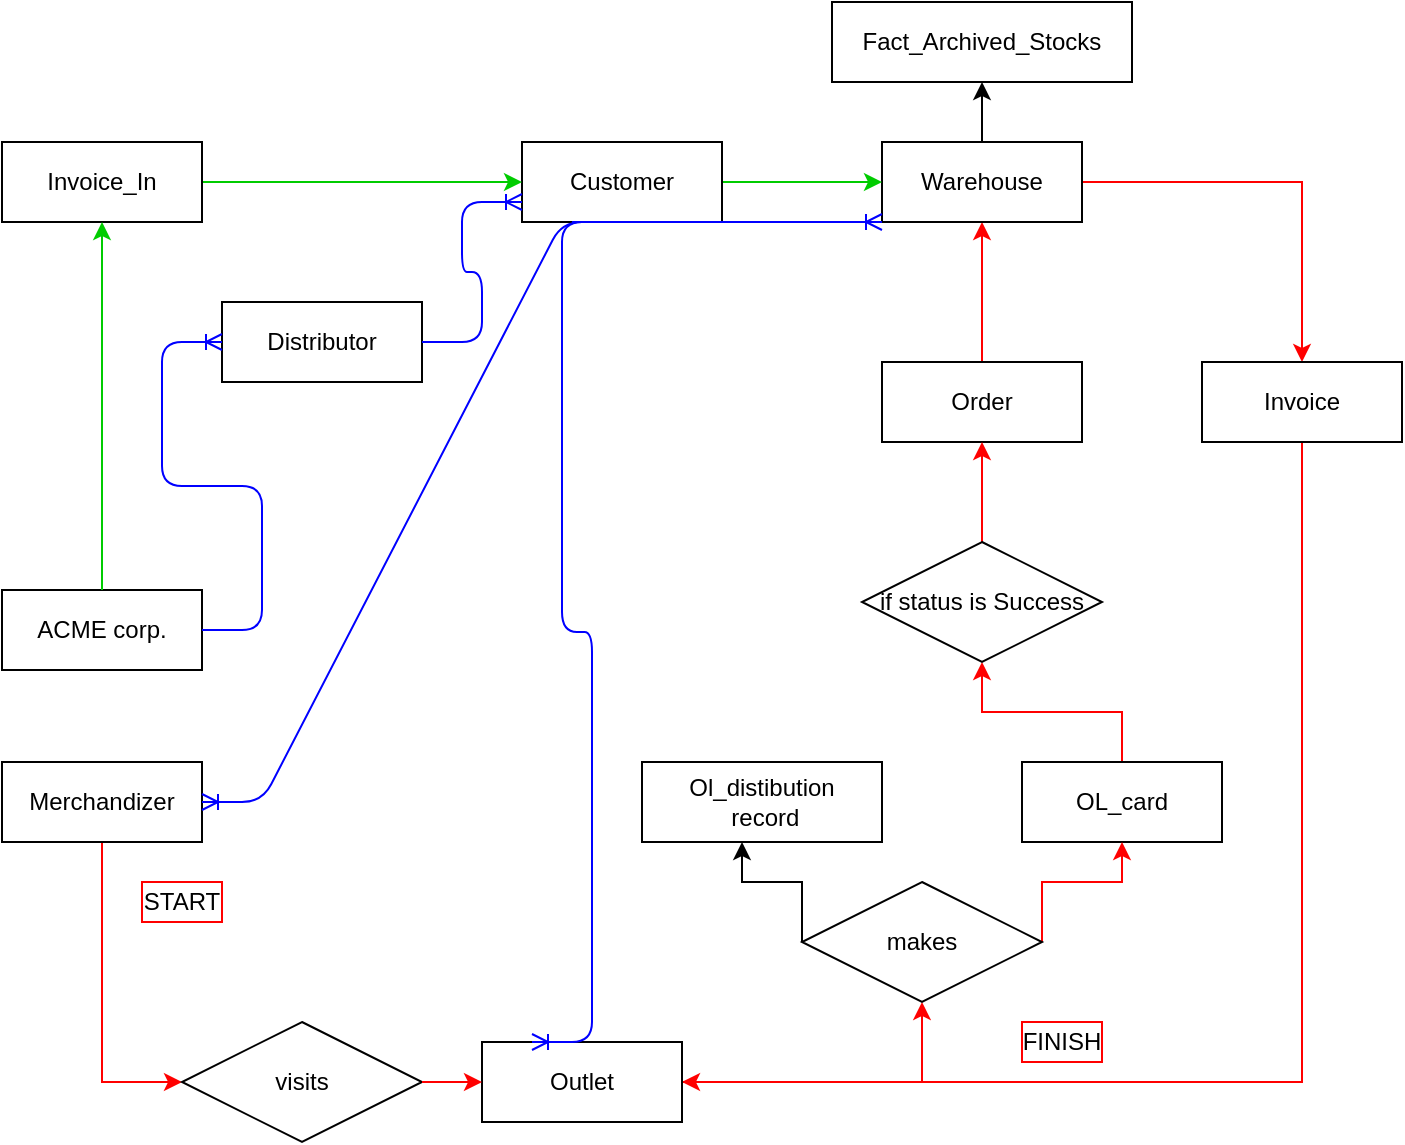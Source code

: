 <mxfile version="14.3.2" type="github">
  <diagram id="JMjEuMPmeqMpNCArE8yY" name="Page-1">
    <mxGraphModel dx="1369" dy="590" grid="1" gridSize="10" guides="1" tooltips="1" connect="1" arrows="1" fold="1" page="1" pageScale="1" pageWidth="1169" pageHeight="827" math="0" shadow="0">
      <root>
        <mxCell id="0" />
        <mxCell id="1" parent="0" />
        <mxCell id="2jDf2Qn6jchMJB45TgVY-1" value="" style="edgeStyle=orthogonalEdgeStyle;rounded=0;orthogonalLoop=1;jettySize=auto;html=1;strokeColor=#FF0000;entryX=0;entryY=0.5;entryDx=0;entryDy=0;" edge="1" parent="1" source="2jDf2Qn6jchMJB45TgVY-2" target="2jDf2Qn6jchMJB45TgVY-11">
          <mxGeometry relative="1" as="geometry">
            <Array as="points">
              <mxPoint x="60" y="640" />
            </Array>
          </mxGeometry>
        </mxCell>
        <mxCell id="2jDf2Qn6jchMJB45TgVY-2" value="Merchandizer" style="whiteSpace=wrap;html=1;align=center;" vertex="1" parent="1">
          <mxGeometry x="10" y="480" width="100" height="40" as="geometry" />
        </mxCell>
        <mxCell id="2jDf2Qn6jchMJB45TgVY-44" value="" style="edgeStyle=orthogonalEdgeStyle;rounded=0;orthogonalLoop=1;jettySize=auto;html=1;strokeColor=#FF0000;" edge="1" parent="1" source="2jDf2Qn6jchMJB45TgVY-5" target="2jDf2Qn6jchMJB45TgVY-15">
          <mxGeometry relative="1" as="geometry" />
        </mxCell>
        <mxCell id="2jDf2Qn6jchMJB45TgVY-5" value="OL_card" style="whiteSpace=wrap;html=1;align=center;" vertex="1" parent="1">
          <mxGeometry x="520" y="480" width="100" height="40" as="geometry" />
        </mxCell>
        <mxCell id="2jDf2Qn6jchMJB45TgVY-6" style="edgeStyle=orthogonalEdgeStyle;rounded=0;orthogonalLoop=1;jettySize=auto;html=1;entryX=0.5;entryY=1;entryDx=0;entryDy=0;strokeColor=#FF0000;" edge="1" parent="1" source="2jDf2Qn6jchMJB45TgVY-7" target="2jDf2Qn6jchMJB45TgVY-9">
          <mxGeometry relative="1" as="geometry" />
        </mxCell>
        <mxCell id="2jDf2Qn6jchMJB45TgVY-7" value="Order" style="whiteSpace=wrap;html=1;align=center;" vertex="1" parent="1">
          <mxGeometry x="450" y="280" width="100" height="40" as="geometry" />
        </mxCell>
        <mxCell id="2jDf2Qn6jchMJB45TgVY-8" style="edgeStyle=orthogonalEdgeStyle;rounded=0;orthogonalLoop=1;jettySize=auto;html=1;entryX=0.5;entryY=0;entryDx=0;entryDy=0;strokeColor=#FF0000;" edge="1" parent="1" source="2jDf2Qn6jchMJB45TgVY-9" target="2jDf2Qn6jchMJB45TgVY-22">
          <mxGeometry relative="1" as="geometry" />
        </mxCell>
        <mxCell id="2jDf2Qn6jchMJB45TgVY-47" value="" style="edgeStyle=orthogonalEdgeStyle;rounded=0;orthogonalLoop=1;jettySize=auto;html=1;strokeColor=#000000;" edge="1" parent="1" source="2jDf2Qn6jchMJB45TgVY-9" target="2jDf2Qn6jchMJB45TgVY-46">
          <mxGeometry relative="1" as="geometry" />
        </mxCell>
        <mxCell id="2jDf2Qn6jchMJB45TgVY-9" value="Warehouse" style="whiteSpace=wrap;html=1;align=center;" vertex="1" parent="1">
          <mxGeometry x="450" y="170" width="100" height="40" as="geometry" />
        </mxCell>
        <mxCell id="2jDf2Qn6jchMJB45TgVY-10" value="" style="edgeStyle=orthogonalEdgeStyle;rounded=0;orthogonalLoop=1;jettySize=auto;html=1;strokeColor=#FF0000;entryX=0.5;entryY=1;entryDx=0;entryDy=0;" edge="1" parent="1" source="2jDf2Qn6jchMJB45TgVY-28" target="2jDf2Qn6jchMJB45TgVY-20">
          <mxGeometry relative="1" as="geometry">
            <mxPoint x="380" y="600" as="targetPoint" />
          </mxGeometry>
        </mxCell>
        <mxCell id="2jDf2Qn6jchMJB45TgVY-11" value="visits" style="shape=rhombus;perimeter=rhombusPerimeter;whiteSpace=wrap;html=1;align=center;" vertex="1" parent="1">
          <mxGeometry x="100" y="610" width="120" height="60" as="geometry" />
        </mxCell>
        <mxCell id="2jDf2Qn6jchMJB45TgVY-14" value="" style="edgeStyle=orthogonalEdgeStyle;rounded=0;orthogonalLoop=1;jettySize=auto;html=1;strokeColor=#FF0000;entryX=0.5;entryY=1;entryDx=0;entryDy=0;" edge="1" parent="1" source="2jDf2Qn6jchMJB45TgVY-15" target="2jDf2Qn6jchMJB45TgVY-7">
          <mxGeometry relative="1" as="geometry">
            <mxPoint x="320" y="210" as="targetPoint" />
          </mxGeometry>
        </mxCell>
        <mxCell id="2jDf2Qn6jchMJB45TgVY-15" value="if status is Success" style="shape=rhombus;perimeter=rhombusPerimeter;whiteSpace=wrap;html=1;align=center;" vertex="1" parent="1">
          <mxGeometry x="440" y="370" width="120" height="60" as="geometry" />
        </mxCell>
        <mxCell id="2jDf2Qn6jchMJB45TgVY-17" value="Ol_distibution&lt;br&gt;&amp;nbsp;record" style="whiteSpace=wrap;html=1;" vertex="1" parent="1">
          <mxGeometry x="330" y="480" width="120" height="40" as="geometry" />
        </mxCell>
        <mxCell id="2jDf2Qn6jchMJB45TgVY-41" style="edgeStyle=orthogonalEdgeStyle;rounded=0;orthogonalLoop=1;jettySize=auto;html=1;strokeColor=#000000;exitX=0;exitY=0.5;exitDx=0;exitDy=0;" edge="1" parent="1" source="2jDf2Qn6jchMJB45TgVY-20">
          <mxGeometry relative="1" as="geometry">
            <mxPoint x="380" y="520" as="targetPoint" />
            <Array as="points">
              <mxPoint x="410" y="540" />
              <mxPoint x="380" y="540" />
            </Array>
          </mxGeometry>
        </mxCell>
        <mxCell id="2jDf2Qn6jchMJB45TgVY-42" style="edgeStyle=orthogonalEdgeStyle;rounded=0;orthogonalLoop=1;jettySize=auto;html=1;strokeColor=#FF0000;entryX=0.5;entryY=1;entryDx=0;entryDy=0;exitX=1;exitY=0.5;exitDx=0;exitDy=0;" edge="1" parent="1" source="2jDf2Qn6jchMJB45TgVY-20" target="2jDf2Qn6jchMJB45TgVY-5">
          <mxGeometry relative="1" as="geometry">
            <mxPoint x="510" y="530" as="targetPoint" />
            <Array as="points">
              <mxPoint x="530" y="540" />
              <mxPoint x="570" y="540" />
            </Array>
          </mxGeometry>
        </mxCell>
        <mxCell id="2jDf2Qn6jchMJB45TgVY-20" value="makes" style="shape=rhombus;perimeter=rhombusPerimeter;whiteSpace=wrap;html=1;align=center;" vertex="1" parent="1">
          <mxGeometry x="410" y="540" width="120" height="60" as="geometry" />
        </mxCell>
        <mxCell id="2jDf2Qn6jchMJB45TgVY-21" style="edgeStyle=orthogonalEdgeStyle;rounded=0;orthogonalLoop=1;jettySize=auto;html=1;entryX=1;entryY=0.5;entryDx=0;entryDy=0;strokeColor=#FF0000;" edge="1" parent="1" source="2jDf2Qn6jchMJB45TgVY-22" target="2jDf2Qn6jchMJB45TgVY-28">
          <mxGeometry relative="1" as="geometry">
            <mxPoint x="380" y="650" as="targetPoint" />
            <Array as="points">
              <mxPoint x="660" y="640" />
            </Array>
          </mxGeometry>
        </mxCell>
        <mxCell id="2jDf2Qn6jchMJB45TgVY-22" value="Invoice" style="whiteSpace=wrap;html=1;align=center;" vertex="1" parent="1">
          <mxGeometry x="610" y="280" width="100" height="40" as="geometry" />
        </mxCell>
        <mxCell id="2jDf2Qn6jchMJB45TgVY-23" value="Distributor" style="whiteSpace=wrap;html=1;align=center;" vertex="1" parent="1">
          <mxGeometry x="120" y="250" width="100" height="40" as="geometry" />
        </mxCell>
        <mxCell id="2jDf2Qn6jchMJB45TgVY-38" style="edgeStyle=orthogonalEdgeStyle;rounded=0;orthogonalLoop=1;jettySize=auto;html=1;strokeColor=#00CC00;exitX=1;exitY=0.5;exitDx=0;exitDy=0;" edge="1" parent="1" source="2jDf2Qn6jchMJB45TgVY-24" target="2jDf2Qn6jchMJB45TgVY-9">
          <mxGeometry relative="1" as="geometry" />
        </mxCell>
        <mxCell id="2jDf2Qn6jchMJB45TgVY-24" value="Customer" style="whiteSpace=wrap;html=1;align=center;" vertex="1" parent="1">
          <mxGeometry x="270" y="170" width="100" height="40" as="geometry" />
        </mxCell>
        <mxCell id="2jDf2Qn6jchMJB45TgVY-27" value="ACME corp." style="whiteSpace=wrap;html=1;align=center;" vertex="1" parent="1">
          <mxGeometry x="10" y="394" width="100" height="40" as="geometry" />
        </mxCell>
        <mxCell id="2jDf2Qn6jchMJB45TgVY-28" value="Outlet" style="whiteSpace=wrap;html=1;align=center;" vertex="1" parent="1">
          <mxGeometry x="250" y="620" width="100" height="40" as="geometry" />
        </mxCell>
        <mxCell id="2jDf2Qn6jchMJB45TgVY-29" value="" style="edgeStyle=orthogonalEdgeStyle;rounded=0;orthogonalLoop=1;jettySize=auto;html=1;strokeColor=#FF0000;" edge="1" parent="1" source="2jDf2Qn6jchMJB45TgVY-11" target="2jDf2Qn6jchMJB45TgVY-28">
          <mxGeometry relative="1" as="geometry">
            <mxPoint x="220" y="640" as="sourcePoint" />
            <mxPoint x="320.0" y="600" as="targetPoint" />
          </mxGeometry>
        </mxCell>
        <mxCell id="2jDf2Qn6jchMJB45TgVY-37" style="edgeStyle=orthogonalEdgeStyle;rounded=0;orthogonalLoop=1;jettySize=auto;html=1;strokeColor=#00CC00;exitX=1;exitY=0.5;exitDx=0;exitDy=0;entryX=0;entryY=0.5;entryDx=0;entryDy=0;" edge="1" parent="1" source="2jDf2Qn6jchMJB45TgVY-31" target="2jDf2Qn6jchMJB45TgVY-24">
          <mxGeometry relative="1" as="geometry">
            <mxPoint x="260" y="190" as="targetPoint" />
            <Array as="points" />
          </mxGeometry>
        </mxCell>
        <mxCell id="2jDf2Qn6jchMJB45TgVY-31" value="Invoice_In" style="whiteSpace=wrap;html=1;align=center;strokeColor=#000000;" vertex="1" parent="1">
          <mxGeometry x="10" y="170" width="100" height="40" as="geometry" />
        </mxCell>
        <mxCell id="2jDf2Qn6jchMJB45TgVY-32" value="" style="edgeStyle=orthogonalEdgeStyle;rounded=0;orthogonalLoop=1;jettySize=auto;html=1;strokeColor=#00CC00;" edge="1" parent="1" source="2jDf2Qn6jchMJB45TgVY-27" target="2jDf2Qn6jchMJB45TgVY-31">
          <mxGeometry relative="1" as="geometry">
            <mxPoint x="160" y="330.0" as="sourcePoint" />
            <mxPoint x="160" y="220" as="targetPoint" />
            <Array as="points">
              <mxPoint x="60" y="394" />
            </Array>
          </mxGeometry>
        </mxCell>
        <mxCell id="2jDf2Qn6jchMJB45TgVY-34" value="START" style="text;html=1;strokeColor=#FF0000;fillColor=none;align=center;verticalAlign=middle;whiteSpace=wrap;rounded=0;" vertex="1" parent="1">
          <mxGeometry x="80" y="540" width="40" height="20" as="geometry" />
        </mxCell>
        <mxCell id="2jDf2Qn6jchMJB45TgVY-35" value="FINISH" style="text;html=1;strokeColor=#FF0000;fillColor=none;align=center;verticalAlign=middle;whiteSpace=wrap;rounded=0;" vertex="1" parent="1">
          <mxGeometry x="520" y="610" width="40" height="20" as="geometry" />
        </mxCell>
        <mxCell id="2jDf2Qn6jchMJB45TgVY-46" value="Fact_Archived_Stocks" style="whiteSpace=wrap;html=1;align=center;" vertex="1" parent="1">
          <mxGeometry x="425" y="100" width="150" height="40" as="geometry" />
        </mxCell>
        <mxCell id="2jDf2Qn6jchMJB45TgVY-59" value="" style="edgeStyle=entityRelationEdgeStyle;fontSize=12;html=1;endArrow=ERoneToMany;strokeColor=#0000FF;exitX=1;exitY=0.5;exitDx=0;exitDy=0;entryX=0;entryY=0.5;entryDx=0;entryDy=0;" edge="1" parent="1" source="2jDf2Qn6jchMJB45TgVY-27" target="2jDf2Qn6jchMJB45TgVY-23">
          <mxGeometry width="100" height="100" relative="1" as="geometry">
            <mxPoint x="260" y="430" as="sourcePoint" />
            <mxPoint x="360" y="330" as="targetPoint" />
          </mxGeometry>
        </mxCell>
        <mxCell id="2jDf2Qn6jchMJB45TgVY-61" value="" style="edgeStyle=entityRelationEdgeStyle;fontSize=12;html=1;endArrow=ERoneToMany;strokeColor=#0000FF;exitX=1;exitY=0.5;exitDx=0;exitDy=0;entryX=0;entryY=0.75;entryDx=0;entryDy=0;" edge="1" parent="1" source="2jDf2Qn6jchMJB45TgVY-23" target="2jDf2Qn6jchMJB45TgVY-24">
          <mxGeometry width="100" height="100" relative="1" as="geometry">
            <mxPoint x="260" y="430" as="sourcePoint" />
            <mxPoint x="360" y="330" as="targetPoint" />
          </mxGeometry>
        </mxCell>
        <mxCell id="2jDf2Qn6jchMJB45TgVY-62" value="" style="edgeStyle=entityRelationEdgeStyle;fontSize=12;html=1;endArrow=ERoneToMany;strokeColor=#0000FF;entryX=0.25;entryY=0;entryDx=0;entryDy=0;exitX=0.5;exitY=1;exitDx=0;exitDy=0;" edge="1" parent="1" source="2jDf2Qn6jchMJB45TgVY-24" target="2jDf2Qn6jchMJB45TgVY-28">
          <mxGeometry width="100" height="100" relative="1" as="geometry">
            <mxPoint x="300" y="210" as="sourcePoint" />
            <mxPoint x="400" y="110" as="targetPoint" />
          </mxGeometry>
        </mxCell>
        <mxCell id="2jDf2Qn6jchMJB45TgVY-63" value="" style="edgeStyle=entityRelationEdgeStyle;fontSize=12;html=1;endArrow=ERoneToMany;strokeColor=#0000FF;exitX=0.5;exitY=1;exitDx=0;exitDy=0;entryX=1;entryY=0.5;entryDx=0;entryDy=0;" edge="1" parent="1" source="2jDf2Qn6jchMJB45TgVY-24" target="2jDf2Qn6jchMJB45TgVY-2">
          <mxGeometry width="100" height="100" relative="1" as="geometry">
            <mxPoint x="240" y="414" as="sourcePoint" />
            <mxPoint x="340" y="314" as="targetPoint" />
          </mxGeometry>
        </mxCell>
        <mxCell id="2jDf2Qn6jchMJB45TgVY-65" value="" style="edgeStyle=entityRelationEdgeStyle;fontSize=12;html=1;endArrow=ERoneToMany;strokeColor=#0000FF;exitX=0.25;exitY=1;exitDx=0;exitDy=0;entryX=0;entryY=1;entryDx=0;entryDy=0;" edge="1" parent="1" source="2jDf2Qn6jchMJB45TgVY-24" target="2jDf2Qn6jchMJB45TgVY-9">
          <mxGeometry width="100" height="100" relative="1" as="geometry">
            <mxPoint x="260" y="430" as="sourcePoint" />
            <mxPoint x="360" y="330" as="targetPoint" />
          </mxGeometry>
        </mxCell>
      </root>
    </mxGraphModel>
  </diagram>
</mxfile>
